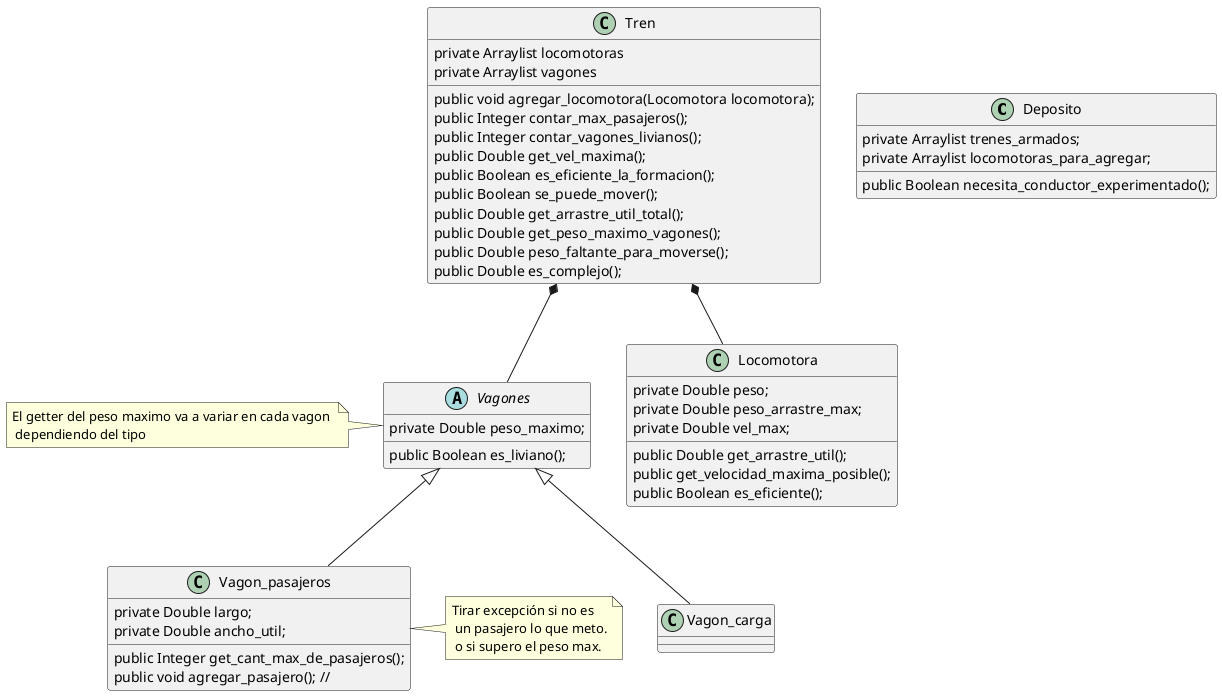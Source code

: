 @startuml
'https://plantuml.com/class-diagram
class Deposito{

private Arraylist trenes_armados;
private Arraylist locomotoras_para_agregar;
public Boolean necesita_conductor_experimentado();
}

class Tren{
private Arraylist locomotoras
private Arraylist vagones

public void agregar_locomotora(Locomotora locomotora);
public Integer contar_max_pasajeros();
public Integer contar_vagones_livianos();
public Double get_vel_maxima();
public Boolean es_eficiente_la_formacion();
public Boolean se_puede_mover();
public Double get_arrastre_util_total();
public Double get_peso_maximo_vagones();
public Double peso_faltante_para_moverse();
public Double es_complejo();
}

class Locomotora{
    private Double peso;
    private Double peso_arrastre_max;
    private Double vel_max;

    public Double get_arrastre_util();
    public get_velocidad_maxima_posible();
    public Boolean es_eficiente();
}

abstract class Vagones{
    private Double peso_maximo;

    public Boolean es_liviano();
}
note left of Vagones: El getter del peso maximo va a variar en cada vagon \n dependiendo del tipo
class Vagon_pasajeros{
    private Double largo;
    private Double ancho_util;

    public Integer get_cant_max_de_pasajeros();
    public void agregar_pasajero(); //
}

note right of Vagon_pasajeros: Tirar excepción si no es \n un pasajero lo que meto.\n o si supero el peso max.

class Vagon_carga{

}

Vagones <|-- Vagon_carga
Vagones <|-- Vagon_pasajeros
Tren *-- Vagones
Tren *-- Locomotora
@enduml